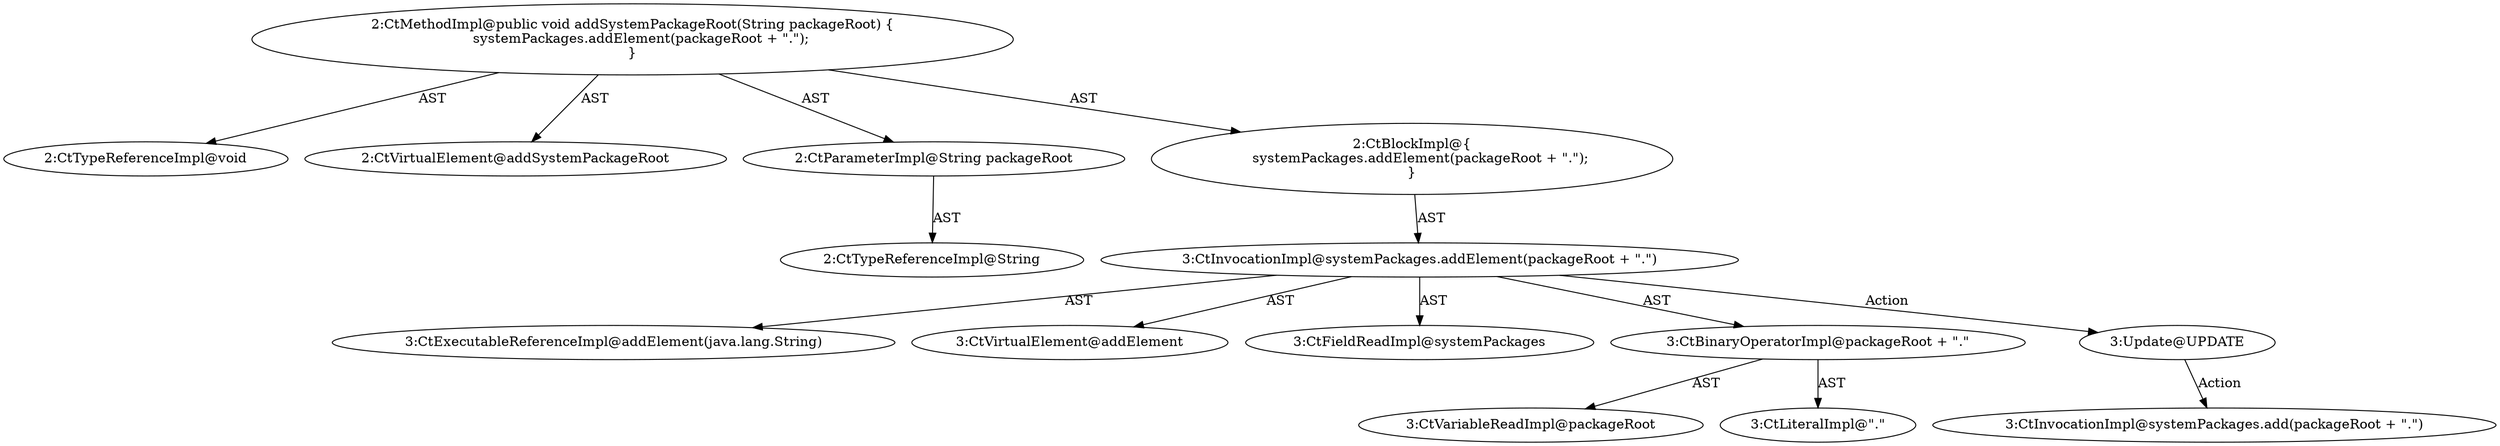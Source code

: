 digraph "addSystemPackageRoot#?,String" {
0 [label="2:CtTypeReferenceImpl@void" shape=ellipse]
1 [label="2:CtVirtualElement@addSystemPackageRoot" shape=ellipse]
2 [label="2:CtParameterImpl@String packageRoot" shape=ellipse]
3 [label="2:CtTypeReferenceImpl@String" shape=ellipse]
4 [label="3:CtExecutableReferenceImpl@addElement(java.lang.String)" shape=ellipse]
5 [label="3:CtVirtualElement@addElement" shape=ellipse]
6 [label="3:CtFieldReadImpl@systemPackages" shape=ellipse]
7 [label="3:CtVariableReadImpl@packageRoot" shape=ellipse]
8 [label="3:CtLiteralImpl@\".\"" shape=ellipse]
9 [label="3:CtBinaryOperatorImpl@packageRoot + \".\"" shape=ellipse]
10 [label="3:CtInvocationImpl@systemPackages.addElement(packageRoot + \".\")" shape=ellipse]
11 [label="2:CtBlockImpl@\{
    systemPackages.addElement(packageRoot + \".\");
\}" shape=ellipse]
12 [label="2:CtMethodImpl@public void addSystemPackageRoot(String packageRoot) \{
    systemPackages.addElement(packageRoot + \".\");
\}" shape=ellipse]
13 [label="3:Update@UPDATE" shape=ellipse]
14 [label="3:CtInvocationImpl@systemPackages.add(packageRoot + \".\")" shape=ellipse]
2 -> 3 [label="AST"];
9 -> 7 [label="AST"];
9 -> 8 [label="AST"];
10 -> 5 [label="AST"];
10 -> 6 [label="AST"];
10 -> 4 [label="AST"];
10 -> 9 [label="AST"];
10 -> 13 [label="Action"];
11 -> 10 [label="AST"];
12 -> 1 [label="AST"];
12 -> 0 [label="AST"];
12 -> 2 [label="AST"];
12 -> 11 [label="AST"];
13 -> 14 [label="Action"];
}